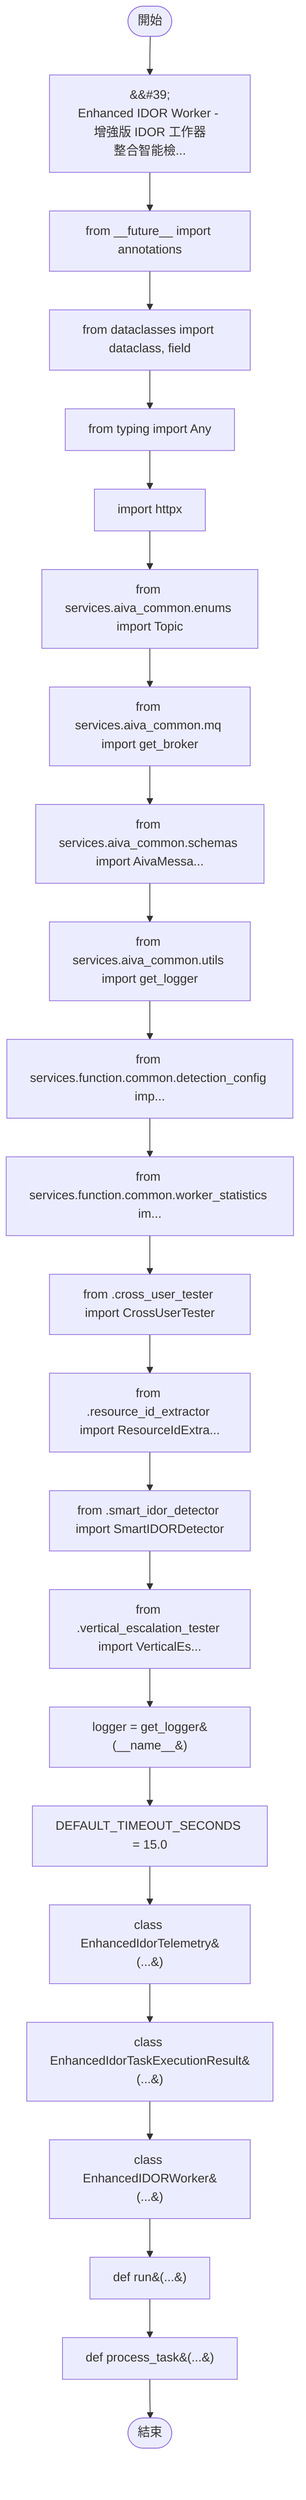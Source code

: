 flowchart TB
    n1([開始])
    n2([結束])
    n3[&amp;&#35;39;\nEnhanced IDOR Worker - 增強版 IDOR 工作器\n整合智能檢...]
    n4[from __future__ import annotations]
    n5[from dataclasses import dataclass, field]
    n6[from typing import Any]
    n7[import httpx]
    n8[from services.aiva_common.enums import Topic]
    n9[from services.aiva_common.mq import get_broker]
    n10[from services.aiva_common.schemas import AivaMessa...]
    n11[from services.aiva_common.utils import get_logger]
    n12[from services.function.common.detection_config imp...]
    n13[from services.function.common.worker_statistics im...]
    n14[from .cross_user_tester import CrossUserTester]
    n15[from .resource_id_extractor import ResourceIdExtra...]
    n16[from .smart_idor_detector import SmartIDORDetector]
    n17[from .vertical_escalation_tester import VerticalEs...]
    n18[logger = get_logger&#40;__name__&#41;]
    n19[DEFAULT_TIMEOUT_SECONDS = 15.0]
    n20[class EnhancedIdorTelemetry&#40;...&#41;]
    n21[class EnhancedIdorTaskExecutionResult&#40;...&#41;]
    n22[class EnhancedIDORWorker&#40;...&#41;]
    n23[def run&#40;...&#41;]
    n24[def process_task&#40;...&#41;]
    n1 --> n3
    n3 --> n4
    n4 --> n5
    n5 --> n6
    n6 --> n7
    n7 --> n8
    n8 --> n9
    n9 --> n10
    n10 --> n11
    n11 --> n12
    n12 --> n13
    n13 --> n14
    n14 --> n15
    n15 --> n16
    n16 --> n17
    n17 --> n18
    n18 --> n19
    n19 --> n20
    n20 --> n21
    n21 --> n22
    n22 --> n23
    n23 --> n24
    n24 --> n2